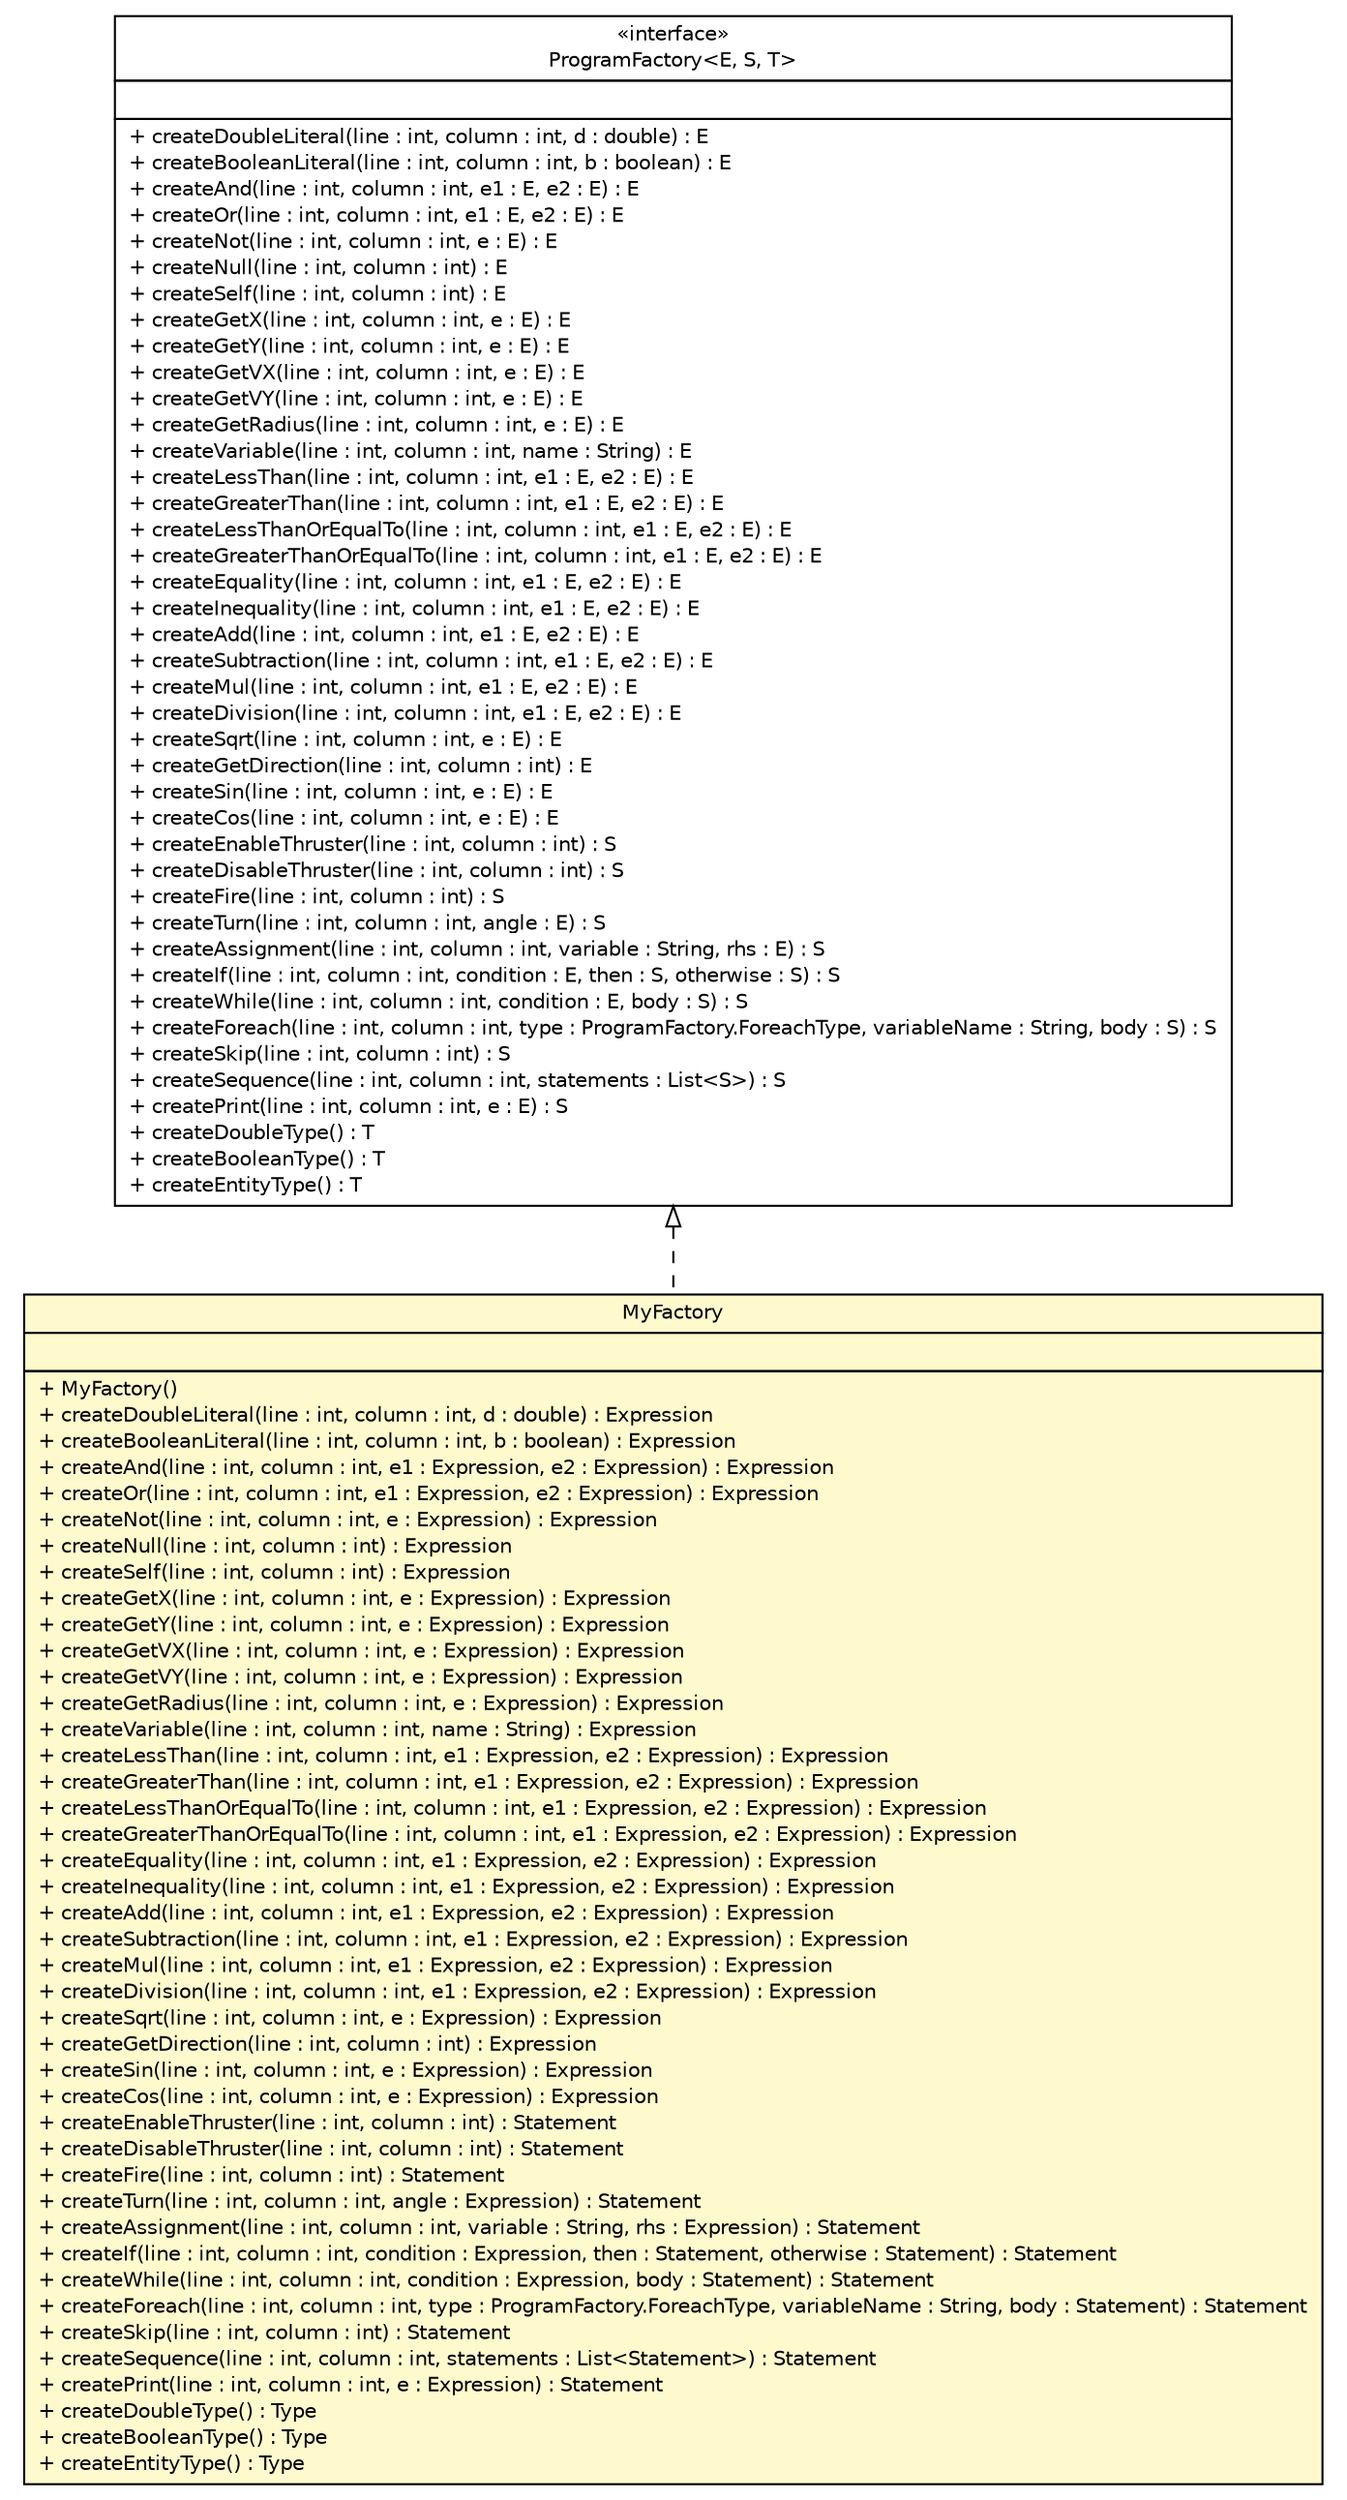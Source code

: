 #!/usr/local/bin/dot
#
# Class diagram 
# Generated by UMLGraph version R5_6 (http://www.umlgraph.org/)
#

digraph G {
	edge [fontname="Helvetica",fontsize=10,labelfontname="Helvetica",labelfontsize=10];
	node [fontname="Helvetica",fontsize=10,shape=plaintext];
	nodesep=0.25;
	ranksep=0.5;
	// model.programs.parsing.ProgramFactory<E, S, T>
	c12736 [label=<<table title="model.programs.parsing.ProgramFactory" border="0" cellborder="1" cellspacing="0" cellpadding="2" port="p" href="./ProgramFactory.html">
		<tr><td><table border="0" cellspacing="0" cellpadding="1">
<tr><td align="center" balign="center"> &#171;interface&#187; </td></tr>
<tr><td align="center" balign="center"> ProgramFactory&lt;E, S, T&gt; </td></tr>
		</table></td></tr>
		<tr><td><table border="0" cellspacing="0" cellpadding="1">
<tr><td align="left" balign="left">  </td></tr>
		</table></td></tr>
		<tr><td><table border="0" cellspacing="0" cellpadding="1">
<tr><td align="left" balign="left"> + createDoubleLiteral(line : int, column : int, d : double) : E </td></tr>
<tr><td align="left" balign="left"> + createBooleanLiteral(line : int, column : int, b : boolean) : E </td></tr>
<tr><td align="left" balign="left"> + createAnd(line : int, column : int, e1 : E, e2 : E) : E </td></tr>
<tr><td align="left" balign="left"> + createOr(line : int, column : int, e1 : E, e2 : E) : E </td></tr>
<tr><td align="left" balign="left"> + createNot(line : int, column : int, e : E) : E </td></tr>
<tr><td align="left" balign="left"> + createNull(line : int, column : int) : E </td></tr>
<tr><td align="left" balign="left"> + createSelf(line : int, column : int) : E </td></tr>
<tr><td align="left" balign="left"> + createGetX(line : int, column : int, e : E) : E </td></tr>
<tr><td align="left" balign="left"> + createGetY(line : int, column : int, e : E) : E </td></tr>
<tr><td align="left" balign="left"> + createGetVX(line : int, column : int, e : E) : E </td></tr>
<tr><td align="left" balign="left"> + createGetVY(line : int, column : int, e : E) : E </td></tr>
<tr><td align="left" balign="left"> + createGetRadius(line : int, column : int, e : E) : E </td></tr>
<tr><td align="left" balign="left"> + createVariable(line : int, column : int, name : String) : E </td></tr>
<tr><td align="left" balign="left"> + createLessThan(line : int, column : int, e1 : E, e2 : E) : E </td></tr>
<tr><td align="left" balign="left"> + createGreaterThan(line : int, column : int, e1 : E, e2 : E) : E </td></tr>
<tr><td align="left" balign="left"> + createLessThanOrEqualTo(line : int, column : int, e1 : E, e2 : E) : E </td></tr>
<tr><td align="left" balign="left"> + createGreaterThanOrEqualTo(line : int, column : int, e1 : E, e2 : E) : E </td></tr>
<tr><td align="left" balign="left"> + createEquality(line : int, column : int, e1 : E, e2 : E) : E </td></tr>
<tr><td align="left" balign="left"> + createInequality(line : int, column : int, e1 : E, e2 : E) : E </td></tr>
<tr><td align="left" balign="left"> + createAdd(line : int, column : int, e1 : E, e2 : E) : E </td></tr>
<tr><td align="left" balign="left"> + createSubtraction(line : int, column : int, e1 : E, e2 : E) : E </td></tr>
<tr><td align="left" balign="left"> + createMul(line : int, column : int, e1 : E, e2 : E) : E </td></tr>
<tr><td align="left" balign="left"> + createDivision(line : int, column : int, e1 : E, e2 : E) : E </td></tr>
<tr><td align="left" balign="left"> + createSqrt(line : int, column : int, e : E) : E </td></tr>
<tr><td align="left" balign="left"> + createGetDirection(line : int, column : int) : E </td></tr>
<tr><td align="left" balign="left"> + createSin(line : int, column : int, e : E) : E </td></tr>
<tr><td align="left" balign="left"> + createCos(line : int, column : int, e : E) : E </td></tr>
<tr><td align="left" balign="left"> + createEnableThruster(line : int, column : int) : S </td></tr>
<tr><td align="left" balign="left"> + createDisableThruster(line : int, column : int) : S </td></tr>
<tr><td align="left" balign="left"> + createFire(line : int, column : int) : S </td></tr>
<tr><td align="left" balign="left"> + createTurn(line : int, column : int, angle : E) : S </td></tr>
<tr><td align="left" balign="left"> + createAssignment(line : int, column : int, variable : String, rhs : E) : S </td></tr>
<tr><td align="left" balign="left"> + createIf(line : int, column : int, condition : E, then : S, otherwise : S) : S </td></tr>
<tr><td align="left" balign="left"> + createWhile(line : int, column : int, condition : E, body : S) : S </td></tr>
<tr><td align="left" balign="left"> + createForeach(line : int, column : int, type : ProgramFactory.ForeachType, variableName : String, body : S) : S </td></tr>
<tr><td align="left" balign="left"> + createSkip(line : int, column : int) : S </td></tr>
<tr><td align="left" balign="left"> + createSequence(line : int, column : int, statements : List&lt;S&gt;) : S </td></tr>
<tr><td align="left" balign="left"> + createPrint(line : int, column : int, e : E) : S </td></tr>
<tr><td align="left" balign="left"> + createDoubleType() : T </td></tr>
<tr><td align="left" balign="left"> + createBooleanType() : T </td></tr>
<tr><td align="left" balign="left"> + createEntityType() : T </td></tr>
		</table></td></tr>
		</table>>, URL="./ProgramFactory.html", fontname="Helvetica", fontcolor="black", fontsize=10.0];
	// model.programs.parsing.MyFactory
	c12739 [label=<<table title="model.programs.parsing.MyFactory" border="0" cellborder="1" cellspacing="0" cellpadding="2" port="p" bgcolor="lemonChiffon" href="./MyFactory.html">
		<tr><td><table border="0" cellspacing="0" cellpadding="1">
<tr><td align="center" balign="center"> MyFactory </td></tr>
		</table></td></tr>
		<tr><td><table border="0" cellspacing="0" cellpadding="1">
<tr><td align="left" balign="left">  </td></tr>
		</table></td></tr>
		<tr><td><table border="0" cellspacing="0" cellpadding="1">
<tr><td align="left" balign="left"> + MyFactory() </td></tr>
<tr><td align="left" balign="left"> + createDoubleLiteral(line : int, column : int, d : double) : Expression </td></tr>
<tr><td align="left" balign="left"> + createBooleanLiteral(line : int, column : int, b : boolean) : Expression </td></tr>
<tr><td align="left" balign="left"> + createAnd(line : int, column : int, e1 : Expression, e2 : Expression) : Expression </td></tr>
<tr><td align="left" balign="left"> + createOr(line : int, column : int, e1 : Expression, e2 : Expression) : Expression </td></tr>
<tr><td align="left" balign="left"> + createNot(line : int, column : int, e : Expression) : Expression </td></tr>
<tr><td align="left" balign="left"> + createNull(line : int, column : int) : Expression </td></tr>
<tr><td align="left" balign="left"> + createSelf(line : int, column : int) : Expression </td></tr>
<tr><td align="left" balign="left"> + createGetX(line : int, column : int, e : Expression) : Expression </td></tr>
<tr><td align="left" balign="left"> + createGetY(line : int, column : int, e : Expression) : Expression </td></tr>
<tr><td align="left" balign="left"> + createGetVX(line : int, column : int, e : Expression) : Expression </td></tr>
<tr><td align="left" balign="left"> + createGetVY(line : int, column : int, e : Expression) : Expression </td></tr>
<tr><td align="left" balign="left"> + createGetRadius(line : int, column : int, e : Expression) : Expression </td></tr>
<tr><td align="left" balign="left"> + createVariable(line : int, column : int, name : String) : Expression </td></tr>
<tr><td align="left" balign="left"> + createLessThan(line : int, column : int, e1 : Expression, e2 : Expression) : Expression </td></tr>
<tr><td align="left" balign="left"> + createGreaterThan(line : int, column : int, e1 : Expression, e2 : Expression) : Expression </td></tr>
<tr><td align="left" balign="left"> + createLessThanOrEqualTo(line : int, column : int, e1 : Expression, e2 : Expression) : Expression </td></tr>
<tr><td align="left" balign="left"> + createGreaterThanOrEqualTo(line : int, column : int, e1 : Expression, e2 : Expression) : Expression </td></tr>
<tr><td align="left" balign="left"> + createEquality(line : int, column : int, e1 : Expression, e2 : Expression) : Expression </td></tr>
<tr><td align="left" balign="left"> + createInequality(line : int, column : int, e1 : Expression, e2 : Expression) : Expression </td></tr>
<tr><td align="left" balign="left"> + createAdd(line : int, column : int, e1 : Expression, e2 : Expression) : Expression </td></tr>
<tr><td align="left" balign="left"> + createSubtraction(line : int, column : int, e1 : Expression, e2 : Expression) : Expression </td></tr>
<tr><td align="left" balign="left"> + createMul(line : int, column : int, e1 : Expression, e2 : Expression) : Expression </td></tr>
<tr><td align="left" balign="left"> + createDivision(line : int, column : int, e1 : Expression, e2 : Expression) : Expression </td></tr>
<tr><td align="left" balign="left"> + createSqrt(line : int, column : int, e : Expression) : Expression </td></tr>
<tr><td align="left" balign="left"> + createGetDirection(line : int, column : int) : Expression </td></tr>
<tr><td align="left" balign="left"> + createSin(line : int, column : int, e : Expression) : Expression </td></tr>
<tr><td align="left" balign="left"> + createCos(line : int, column : int, e : Expression) : Expression </td></tr>
<tr><td align="left" balign="left"> + createEnableThruster(line : int, column : int) : Statement </td></tr>
<tr><td align="left" balign="left"> + createDisableThruster(line : int, column : int) : Statement </td></tr>
<tr><td align="left" balign="left"> + createFire(line : int, column : int) : Statement </td></tr>
<tr><td align="left" balign="left"> + createTurn(line : int, column : int, angle : Expression) : Statement </td></tr>
<tr><td align="left" balign="left"> + createAssignment(line : int, column : int, variable : String, rhs : Expression) : Statement </td></tr>
<tr><td align="left" balign="left"> + createIf(line : int, column : int, condition : Expression, then : Statement, otherwise : Statement) : Statement </td></tr>
<tr><td align="left" balign="left"> + createWhile(line : int, column : int, condition : Expression, body : Statement) : Statement </td></tr>
<tr><td align="left" balign="left"> + createForeach(line : int, column : int, type : ProgramFactory.ForeachType, variableName : String, body : Statement) : Statement </td></tr>
<tr><td align="left" balign="left"> + createSkip(line : int, column : int) : Statement </td></tr>
<tr><td align="left" balign="left"> + createSequence(line : int, column : int, statements : List&lt;Statement&gt;) : Statement </td></tr>
<tr><td align="left" balign="left"> + createPrint(line : int, column : int, e : Expression) : Statement </td></tr>
<tr><td align="left" balign="left"> + createDoubleType() : Type </td></tr>
<tr><td align="left" balign="left"> + createBooleanType() : Type </td></tr>
<tr><td align="left" balign="left"> + createEntityType() : Type </td></tr>
		</table></td></tr>
		</table>>, URL="./MyFactory.html", fontname="Helvetica", fontcolor="black", fontsize=10.0];
	//model.programs.parsing.MyFactory implements model.programs.parsing.ProgramFactory<E, S, T>
	c12736:p -> c12739:p [dir=back,arrowtail=empty,style=dashed];
}

